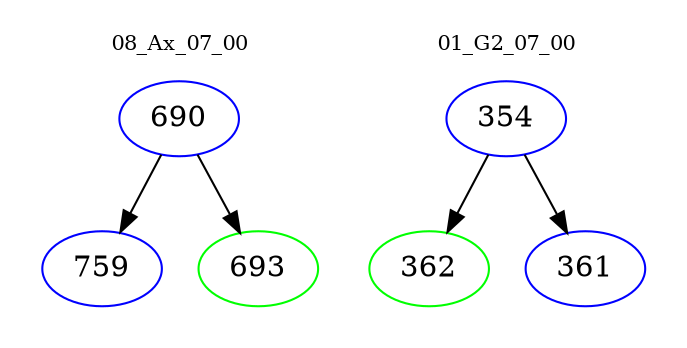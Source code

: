 digraph{
subgraph cluster_0 {
color = white
label = "08_Ax_07_00";
fontsize=10;
T0_690 [label="690", color="blue"]
T0_690 -> T0_759 [color="black"]
T0_759 [label="759", color="blue"]
T0_690 -> T0_693 [color="black"]
T0_693 [label="693", color="green"]
}
subgraph cluster_1 {
color = white
label = "01_G2_07_00";
fontsize=10;
T1_354 [label="354", color="blue"]
T1_354 -> T1_362 [color="black"]
T1_362 [label="362", color="green"]
T1_354 -> T1_361 [color="black"]
T1_361 [label="361", color="blue"]
}
}
